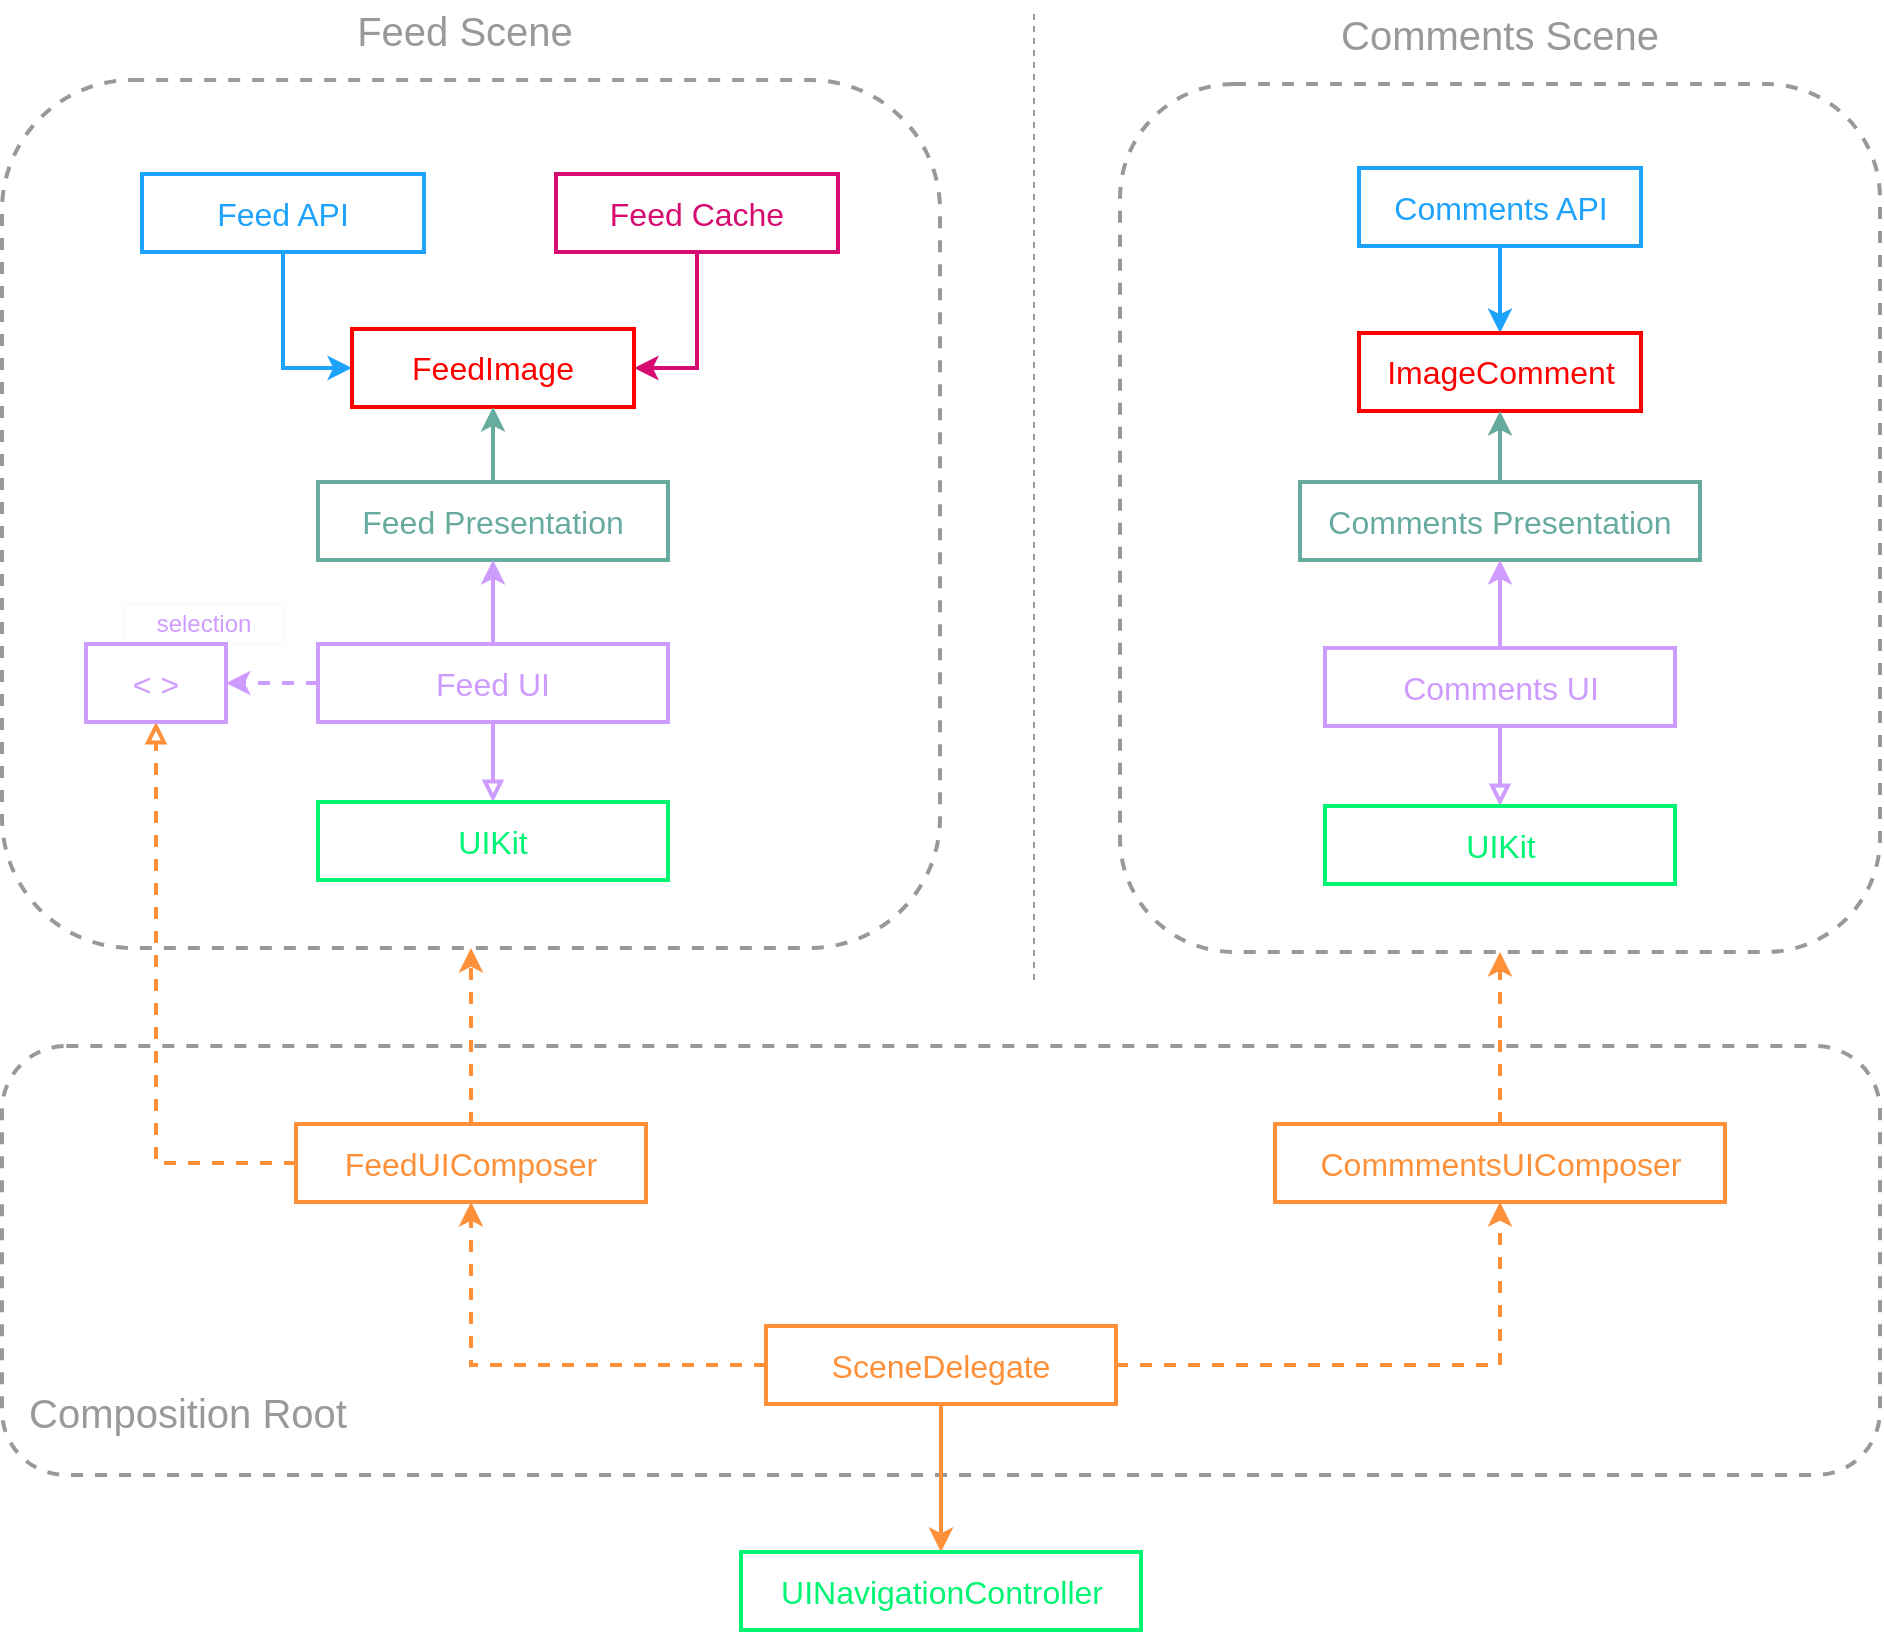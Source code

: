 <mxfile version="26.1.0">
  <diagram name="Version-1" id="Y2WjuvX7hO9Vn0jHDt_I">
    <mxGraphModel dx="2162" dy="1196" grid="0" gridSize="10" guides="1" tooltips="1" connect="1" arrows="1" fold="1" page="1" pageScale="1" pageWidth="1400" pageHeight="850" math="0" shadow="0">
      <root>
        <mxCell id="0" />
        <mxCell id="1" parent="0" />
        <mxCell id="DaBoR0gVyzuO1eZjZUi0-1" style="edgeStyle=orthogonalEdgeStyle;rounded=0;orthogonalLoop=1;jettySize=auto;html=1;exitX=0.5;exitY=1;exitDx=0;exitDy=0;entryX=0.5;entryY=0;entryDx=0;entryDy=0;strokeColor=#FF0000;strokeWidth=2;" parent="1" target="DaBoR0gVyzuO1eZjZUi0-31" edge="1">
          <mxGeometry relative="1" as="geometry">
            <mxPoint x="845" y="297" as="sourcePoint" />
          </mxGeometry>
        </mxCell>
        <mxCell id="DaBoR0gVyzuO1eZjZUi0-5" style="edgeStyle=orthogonalEdgeStyle;rounded=0;orthogonalLoop=1;jettySize=auto;html=1;entryX=0.5;entryY=0;entryDx=0;entryDy=0;strokeColor=#D70C70;strokeWidth=2;" parent="1" target="DaBoR0gVyzuO1eZjZUi0-38" edge="1">
          <mxGeometry relative="1" as="geometry">
            <mxPoint x="1342.5" y="301.25" as="sourcePoint" />
          </mxGeometry>
        </mxCell>
        <mxCell id="DaBoR0gVyzuO1eZjZUi0-22" value="" style="rounded=1;whiteSpace=wrap;html=1;fillColor=none;strokeWidth=2;strokeColor=#999999;dashed=1;" parent="1" vertex="1">
          <mxGeometry x="217" y="532" width="939" height="214.5" as="geometry" />
        </mxCell>
        <mxCell id="DaBoR0gVyzuO1eZjZUi0-28" style="edgeStyle=orthogonalEdgeStyle;rounded=0;orthogonalLoop=1;jettySize=auto;html=1;entryX=0.5;entryY=1;entryDx=0;entryDy=0;strokeColor=#D70C70;strokeWidth=2;" parent="1" target="DaBoR0gVyzuO1eZjZUi0-27" edge="1">
          <mxGeometry relative="1" as="geometry">
            <mxPoint x="1615.5" y="358.25" as="sourcePoint" />
          </mxGeometry>
        </mxCell>
        <mxCell id="DaBoR0gVyzuO1eZjZUi0-33" style="edgeStyle=orthogonalEdgeStyle;rounded=0;orthogonalLoop=1;jettySize=auto;html=1;entryX=0.5;entryY=1;entryDx=0;entryDy=0;strokeColor=#D70C70;strokeWidth=2;endArrow=block;endFill=0;dashed=1;" parent="1" target="DaBoR0gVyzuO1eZjZUi0-29" edge="1">
          <mxGeometry relative="1" as="geometry">
            <mxPoint x="1615.5" y="457.75" as="sourcePoint" />
          </mxGeometry>
        </mxCell>
        <mxCell id="DaBoR0gVyzuO1eZjZUi0-34" style="edgeStyle=orthogonalEdgeStyle;rounded=0;orthogonalLoop=1;jettySize=auto;html=1;exitX=0.5;exitY=1;exitDx=0;exitDy=0;entryX=0.5;entryY=0;entryDx=0;entryDy=0;strokeColor=#D70C70;strokeWidth=2;endArrow=block;endFill=0;dashed=1;" parent="1" source="DaBoR0gVyzuO1eZjZUi0-36" edge="1">
          <mxGeometry relative="1" as="geometry">
            <mxPoint x="1615.5" y="558.75" as="targetPoint" />
          </mxGeometry>
        </mxCell>
        <mxCell id="6RvmhYnLVAip91xQ1J4D-6" style="edgeStyle=orthogonalEdgeStyle;rounded=0;orthogonalLoop=1;jettySize=auto;html=1;entryX=0.5;entryY=0;entryDx=0;entryDy=0;strokeWidth=2;strokeColor=#FE9039;" edge="1" parent="1" source="502LVH5s2Y_56XpgMkL3-4" target="6RvmhYnLVAip91xQ1J4D-5">
          <mxGeometry relative="1" as="geometry" />
        </mxCell>
        <mxCell id="6RvmhYnLVAip91xQ1J4D-9" style="edgeStyle=orthogonalEdgeStyle;rounded=0;orthogonalLoop=1;jettySize=auto;html=1;entryX=0.5;entryY=1;entryDx=0;entryDy=0;strokeWidth=2;strokeColor=#FE9039;dashed=1;" edge="1" parent="1" source="502LVH5s2Y_56XpgMkL3-4" target="6RvmhYnLVAip91xQ1J4D-3">
          <mxGeometry relative="1" as="geometry" />
        </mxCell>
        <mxCell id="6RvmhYnLVAip91xQ1J4D-10" style="edgeStyle=orthogonalEdgeStyle;rounded=0;orthogonalLoop=1;jettySize=auto;html=1;entryX=0.5;entryY=1;entryDx=0;entryDy=0;strokeWidth=2;strokeColor=#FE9039;dashed=1;" edge="1" parent="1" source="502LVH5s2Y_56XpgMkL3-4" target="6RvmhYnLVAip91xQ1J4D-4">
          <mxGeometry relative="1" as="geometry" />
        </mxCell>
        <mxCell id="502LVH5s2Y_56XpgMkL3-4" value="SceneDelegate" style="rounded=0;whiteSpace=wrap;html=1;fillColor=none;strokeColor=#FE9039;strokeWidth=2;fontColor=#FE9039;fontSize=16;" parent="1" vertex="1">
          <mxGeometry x="599" y="672" width="175" height="39" as="geometry" />
        </mxCell>
        <mxCell id="6RvmhYnLVAip91xQ1J4D-50" style="edgeStyle=orthogonalEdgeStyle;rounded=0;orthogonalLoop=1;jettySize=auto;html=1;entryX=0.5;entryY=1;entryDx=0;entryDy=0;strokeWidth=2;dashed=1;strokeColor=#FE9039;" edge="1" parent="1" source="6RvmhYnLVAip91xQ1J4D-3" target="6RvmhYnLVAip91xQ1J4D-8">
          <mxGeometry relative="1" as="geometry" />
        </mxCell>
        <mxCell id="6RvmhYnLVAip91xQ1J4D-51" style="edgeStyle=orthogonalEdgeStyle;rounded=0;orthogonalLoop=1;jettySize=auto;html=1;entryX=0.5;entryY=1;entryDx=0;entryDy=0;strokeWidth=2;dashed=1;endArrow=block;endFill=0;strokeColor=#FE9039;" edge="1" parent="1" source="6RvmhYnLVAip91xQ1J4D-3" target="6RvmhYnLVAip91xQ1J4D-23">
          <mxGeometry relative="1" as="geometry" />
        </mxCell>
        <mxCell id="6RvmhYnLVAip91xQ1J4D-3" value="FeedUIComposer" style="rounded=0;whiteSpace=wrap;html=1;fillColor=none;strokeColor=#FE9039;strokeWidth=2;fontColor=#FE9039;fontSize=16;" vertex="1" parent="1">
          <mxGeometry x="364" y="571" width="175" height="39" as="geometry" />
        </mxCell>
        <mxCell id="6RvmhYnLVAip91xQ1J4D-49" style="edgeStyle=orthogonalEdgeStyle;rounded=0;orthogonalLoop=1;jettySize=auto;html=1;entryX=0.5;entryY=1;entryDx=0;entryDy=0;strokeWidth=2;dashed=1;strokeColor=#FE9039;" edge="1" parent="1" source="6RvmhYnLVAip91xQ1J4D-4" target="6RvmhYnLVAip91xQ1J4D-31">
          <mxGeometry relative="1" as="geometry" />
        </mxCell>
        <mxCell id="6RvmhYnLVAip91xQ1J4D-4" value="CommmentsUIComposer" style="rounded=0;whiteSpace=wrap;html=1;fillColor=none;strokeColor=#FE9039;strokeWidth=2;fontColor=#FE9039;fontSize=16;" vertex="1" parent="1">
          <mxGeometry x="853.5" y="571" width="225" height="39" as="geometry" />
        </mxCell>
        <mxCell id="6RvmhYnLVAip91xQ1J4D-5" value="&lt;font style=&quot;font-size: 16px;&quot;&gt;UINavigationController&lt;/font&gt;" style="rounded=0;whiteSpace=wrap;html=1;fillColor=none;strokeColor=#00F573;strokeWidth=2;fontColor=#00F573;fontSize=16;" vertex="1" parent="1">
          <mxGeometry x="586.5" y="785" width="200" height="39" as="geometry" />
        </mxCell>
        <mxCell id="6RvmhYnLVAip91xQ1J4D-8" value="" style="rounded=1;whiteSpace=wrap;html=1;fillColor=none;strokeWidth=2;strokeColor=#999999;dashed=1;" vertex="1" parent="1">
          <mxGeometry x="217" y="49" width="469" height="434" as="geometry" />
        </mxCell>
        <mxCell id="6RvmhYnLVAip91xQ1J4D-19" style="edgeStyle=orthogonalEdgeStyle;rounded=0;orthogonalLoop=1;jettySize=auto;html=1;entryX=0;entryY=0.5;entryDx=0;entryDy=0;strokeColor=#1EA3FC;strokeWidth=2;" edge="1" parent="1" source="6RvmhYnLVAip91xQ1J4D-11" target="6RvmhYnLVAip91xQ1J4D-14">
          <mxGeometry relative="1" as="geometry" />
        </mxCell>
        <mxCell id="6RvmhYnLVAip91xQ1J4D-11" value="&lt;font style=&quot;font-size: 16px;&quot;&gt;Feed API&lt;/font&gt;" style="rounded=0;whiteSpace=wrap;html=1;fillColor=none;strokeColor=#1EA3FC;strokeWidth=2;fontColor=#1EA3FC;fontSize=16;" vertex="1" parent="1">
          <mxGeometry x="287" y="96" width="141" height="39" as="geometry" />
        </mxCell>
        <mxCell id="6RvmhYnLVAip91xQ1J4D-18" style="edgeStyle=orthogonalEdgeStyle;rounded=0;orthogonalLoop=1;jettySize=auto;html=1;entryX=1;entryY=0.5;entryDx=0;entryDy=0;strokeWidth=2;strokeColor=#D70C70;" edge="1" parent="1" source="6RvmhYnLVAip91xQ1J4D-13" target="6RvmhYnLVAip91xQ1J4D-14">
          <mxGeometry relative="1" as="geometry" />
        </mxCell>
        <mxCell id="6RvmhYnLVAip91xQ1J4D-13" value="&lt;font style=&quot;font-size: 16px;&quot;&gt;Feed Cache&lt;/font&gt;" style="rounded=0;whiteSpace=wrap;html=1;fillColor=none;strokeColor=#D70C70;strokeWidth=2;fontColor=#D70C70;fontSize=16;" vertex="1" parent="1">
          <mxGeometry x="494" y="96" width="141" height="39" as="geometry" />
        </mxCell>
        <mxCell id="6RvmhYnLVAip91xQ1J4D-14" value="&lt;font style=&quot;font-size: 16px;&quot;&gt;FeedImage&lt;/font&gt;" style="rounded=0;whiteSpace=wrap;html=1;fillColor=none;strokeColor=#FF0000;strokeWidth=2;fontColor=#FF0000;fontSize=16;" vertex="1" parent="1">
          <mxGeometry x="392" y="173.5" width="141" height="39" as="geometry" />
        </mxCell>
        <mxCell id="6RvmhYnLVAip91xQ1J4D-20" style="edgeStyle=orthogonalEdgeStyle;rounded=0;orthogonalLoop=1;jettySize=auto;html=1;entryX=0.5;entryY=1;entryDx=0;entryDy=0;strokeColor=#67AB9F;strokeWidth=2;" edge="1" parent="1" source="6RvmhYnLVAip91xQ1J4D-15" target="6RvmhYnLVAip91xQ1J4D-14">
          <mxGeometry relative="1" as="geometry" />
        </mxCell>
        <mxCell id="6RvmhYnLVAip91xQ1J4D-15" value="&lt;font style=&quot;font-size: 16px;&quot;&gt;Feed Presentation&lt;/font&gt;" style="rounded=0;whiteSpace=wrap;html=1;fillColor=none;strokeColor=#67AB9F;strokeWidth=2;fontColor=#67AB9F;fontSize=16;" vertex="1" parent="1">
          <mxGeometry x="375" y="250" width="175" height="39" as="geometry" />
        </mxCell>
        <mxCell id="6RvmhYnLVAip91xQ1J4D-21" style="edgeStyle=orthogonalEdgeStyle;rounded=0;orthogonalLoop=1;jettySize=auto;html=1;entryX=0.5;entryY=1;entryDx=0;entryDy=0;strokeColor=#CE9BFF;strokeWidth=2;" edge="1" parent="1" source="6RvmhYnLVAip91xQ1J4D-16" target="6RvmhYnLVAip91xQ1J4D-15">
          <mxGeometry relative="1" as="geometry" />
        </mxCell>
        <mxCell id="6RvmhYnLVAip91xQ1J4D-22" style="edgeStyle=orthogonalEdgeStyle;rounded=0;orthogonalLoop=1;jettySize=auto;html=1;entryX=0.5;entryY=0;entryDx=0;entryDy=0;fontColor=#CE9BFF;strokeWidth=2;strokeColor=#CE9BFF;endArrow=block;endFill=0;" edge="1" parent="1" source="6RvmhYnLVAip91xQ1J4D-16" target="6RvmhYnLVAip91xQ1J4D-17">
          <mxGeometry relative="1" as="geometry" />
        </mxCell>
        <mxCell id="6RvmhYnLVAip91xQ1J4D-24" style="edgeStyle=orthogonalEdgeStyle;rounded=0;orthogonalLoop=1;jettySize=auto;html=1;entryX=1;entryY=0.5;entryDx=0;entryDy=0;strokeColor=#CE9BFF;fontColor=#CE9BFF;strokeWidth=2;dashed=1;" edge="1" parent="1" source="6RvmhYnLVAip91xQ1J4D-16" target="6RvmhYnLVAip91xQ1J4D-23">
          <mxGeometry relative="1" as="geometry" />
        </mxCell>
        <mxCell id="6RvmhYnLVAip91xQ1J4D-16" value="&lt;font style=&quot;font-size: 16px;&quot;&gt;Feed UI&lt;/font&gt;" style="rounded=0;whiteSpace=wrap;html=1;fillColor=none;strokeColor=#CE9BFF;strokeWidth=2;fontColor=#CE9BFF;fontSize=16;" vertex="1" parent="1">
          <mxGeometry x="375" y="331" width="175" height="39" as="geometry" />
        </mxCell>
        <mxCell id="6RvmhYnLVAip91xQ1J4D-17" value="&lt;font style=&quot;font-size: 16px;&quot;&gt;UIKit&lt;/font&gt;" style="rounded=0;whiteSpace=wrap;html=1;fillColor=none;strokeColor=#00F573;strokeWidth=2;fontColor=#00F573;fontSize=16;" vertex="1" parent="1">
          <mxGeometry x="375" y="410" width="175" height="39" as="geometry" />
        </mxCell>
        <mxCell id="6RvmhYnLVAip91xQ1J4D-23" value="&lt;font style=&quot;font-size: 16px;&quot;&gt;&amp;lt; &amp;gt;&lt;/font&gt;" style="rounded=0;whiteSpace=wrap;html=1;fillColor=none;strokeColor=#CE9BFF;strokeWidth=2;fontColor=#CE9BFF;fontSize=16;" vertex="1" parent="1">
          <mxGeometry x="259" y="331" width="70" height="39" as="geometry" />
        </mxCell>
        <mxCell id="6RvmhYnLVAip91xQ1J4D-25" value="selection" style="text;html=1;strokeColor=#CE9BFF;fillColor=none;align=center;verticalAlign=middle;whiteSpace=wrap;rounded=0;strokeWidth=0;fontColor=#CE9BFF;fontStyle=0;fontSize=12;" vertex="1" parent="1">
          <mxGeometry x="278" y="311" width="80" height="20" as="geometry" />
        </mxCell>
        <mxCell id="6RvmhYnLVAip91xQ1J4D-30" value="Feed Scene" style="text;html=1;strokeColor=none;fillColor=none;align=center;verticalAlign=middle;whiteSpace=wrap;rounded=0;strokeWidth=0;fontColor=#999999;fontStyle=0;fontSize=20;" vertex="1" parent="1">
          <mxGeometry x="385" y="9" width="127" height="30" as="geometry" />
        </mxCell>
        <mxCell id="6RvmhYnLVAip91xQ1J4D-31" value="" style="rounded=1;whiteSpace=wrap;html=1;fillColor=none;strokeWidth=2;strokeColor=#999999;dashed=1;" vertex="1" parent="1">
          <mxGeometry x="776" y="51" width="380" height="434" as="geometry" />
        </mxCell>
        <mxCell id="6RvmhYnLVAip91xQ1J4D-47" style="edgeStyle=orthogonalEdgeStyle;rounded=0;orthogonalLoop=1;jettySize=auto;html=1;entryX=0.5;entryY=0;entryDx=0;entryDy=0;strokeWidth=2;strokeColor=#1EA3FC;" edge="1" parent="1" source="6RvmhYnLVAip91xQ1J4D-33" target="6RvmhYnLVAip91xQ1J4D-36">
          <mxGeometry relative="1" as="geometry" />
        </mxCell>
        <mxCell id="6RvmhYnLVAip91xQ1J4D-33" value="&lt;font style=&quot;font-size: 16px;&quot;&gt;Comments API&lt;/font&gt;" style="rounded=0;whiteSpace=wrap;html=1;fillColor=none;strokeColor=#1EA3FC;strokeWidth=2;fontColor=#1EA3FC;fontSize=16;" vertex="1" parent="1">
          <mxGeometry x="895.5" y="93" width="141" height="39" as="geometry" />
        </mxCell>
        <mxCell id="6RvmhYnLVAip91xQ1J4D-36" value="&lt;font style=&quot;font-size: 16px;&quot;&gt;ImageComment&lt;/font&gt;" style="rounded=0;whiteSpace=wrap;html=1;fillColor=none;strokeColor=#FF0000;strokeWidth=2;fontColor=#FF0000;fontSize=16;" vertex="1" parent="1">
          <mxGeometry x="895.5" y="175.5" width="141" height="39" as="geometry" />
        </mxCell>
        <mxCell id="6RvmhYnLVAip91xQ1J4D-37" style="edgeStyle=orthogonalEdgeStyle;rounded=0;orthogonalLoop=1;jettySize=auto;html=1;entryX=0.5;entryY=1;entryDx=0;entryDy=0;strokeColor=#67AB9F;strokeWidth=2;" edge="1" source="6RvmhYnLVAip91xQ1J4D-38" target="6RvmhYnLVAip91xQ1J4D-36" parent="1">
          <mxGeometry relative="1" as="geometry" />
        </mxCell>
        <mxCell id="6RvmhYnLVAip91xQ1J4D-38" value="&lt;font style=&quot;font-size: 16px;&quot;&gt;Comments Presentation&lt;/font&gt;" style="rounded=0;whiteSpace=wrap;html=1;fillColor=none;strokeColor=#67AB9F;strokeWidth=2;fontColor=#67AB9F;fontSize=16;" vertex="1" parent="1">
          <mxGeometry x="866" y="250" width="200" height="39" as="geometry" />
        </mxCell>
        <mxCell id="6RvmhYnLVAip91xQ1J4D-39" style="edgeStyle=orthogonalEdgeStyle;rounded=0;orthogonalLoop=1;jettySize=auto;html=1;entryX=0.5;entryY=1;entryDx=0;entryDy=0;strokeColor=#CE9BFF;strokeWidth=2;" edge="1" source="6RvmhYnLVAip91xQ1J4D-42" target="6RvmhYnLVAip91xQ1J4D-38" parent="1">
          <mxGeometry relative="1" as="geometry" />
        </mxCell>
        <mxCell id="6RvmhYnLVAip91xQ1J4D-40" style="edgeStyle=orthogonalEdgeStyle;rounded=0;orthogonalLoop=1;jettySize=auto;html=1;entryX=0.5;entryY=0;entryDx=0;entryDy=0;fontColor=#CE9BFF;strokeWidth=2;strokeColor=#CE9BFF;endArrow=block;endFill=0;" edge="1" source="6RvmhYnLVAip91xQ1J4D-42" target="6RvmhYnLVAip91xQ1J4D-43" parent="1">
          <mxGeometry relative="1" as="geometry" />
        </mxCell>
        <mxCell id="6RvmhYnLVAip91xQ1J4D-42" value="&lt;font style=&quot;font-size: 16px;&quot;&gt;Comments UI&lt;/font&gt;" style="rounded=0;whiteSpace=wrap;html=1;fillColor=none;strokeColor=#CE9BFF;strokeWidth=2;fontColor=#CE9BFF;fontSize=16;" vertex="1" parent="1">
          <mxGeometry x="878.5" y="333" width="175" height="39" as="geometry" />
        </mxCell>
        <mxCell id="6RvmhYnLVAip91xQ1J4D-43" value="&lt;font style=&quot;font-size: 16px;&quot;&gt;UIKit&lt;/font&gt;" style="rounded=0;whiteSpace=wrap;html=1;fillColor=none;strokeColor=#00F573;strokeWidth=2;fontColor=#00F573;fontSize=16;" vertex="1" parent="1">
          <mxGeometry x="878.5" y="412" width="175" height="39" as="geometry" />
        </mxCell>
        <mxCell id="6RvmhYnLVAip91xQ1J4D-46" value="Comments Scene" style="text;html=1;strokeColor=none;fillColor=none;align=center;verticalAlign=middle;whiteSpace=wrap;rounded=0;strokeWidth=0;fontColor=#999999;fontStyle=0;fontSize=20;" vertex="1" parent="1">
          <mxGeometry x="878" y="11" width="176" height="30" as="geometry" />
        </mxCell>
        <mxCell id="6RvmhYnLVAip91xQ1J4D-48" value="" style="endArrow=none;dashed=1;html=1;rounded=0;strokeColor=#999999;" edge="1" parent="1">
          <mxGeometry width="50" height="50" relative="1" as="geometry">
            <mxPoint x="733" y="499" as="sourcePoint" />
            <mxPoint x="733" y="13" as="targetPoint" />
          </mxGeometry>
        </mxCell>
        <mxCell id="6RvmhYnLVAip91xQ1J4D-52" value="Composition Root" style="text;html=1;strokeColor=none;fillColor=none;align=center;verticalAlign=middle;whiteSpace=wrap;rounded=0;strokeWidth=0;fontColor=#999999;fontStyle=0;fontSize=20;" vertex="1" parent="1">
          <mxGeometry x="222" y="700" width="176" height="30" as="geometry" />
        </mxCell>
      </root>
    </mxGraphModel>
  </diagram>
</mxfile>
